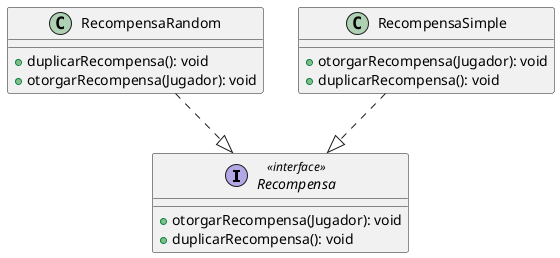 @startuml

interface Recompensa << interface >> {
  + otorgarRecompensa(Jugador): void
  + duplicarRecompensa(): void
}
class RecompensaRandom {
  + duplicarRecompensa(): void
  + otorgarRecompensa(Jugador): void
}
class RecompensaSimple {
  + otorgarRecompensa(Jugador): void
  + duplicarRecompensa(): void
}

RecompensaRandom  ..|>  Recompensa
RecompensaSimple  ..|>  Recompensa
@enduml
